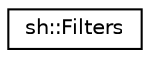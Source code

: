 digraph "Graphical Class Hierarchy"
{
 // LATEX_PDF_SIZE
  edge [fontname="Helvetica",fontsize="10",labelfontname="Helvetica",labelfontsize="10"];
  node [fontname="Helvetica",fontsize="10",shape=record];
  rankdir="LR";
  Node0 [label="sh::Filters",height=0.2,width=0.4,color="black", fillcolor="white", style="filled",URL="$structsh_1_1_filters.html",tooltip="Container for all the available filters for the rescore."];
}
